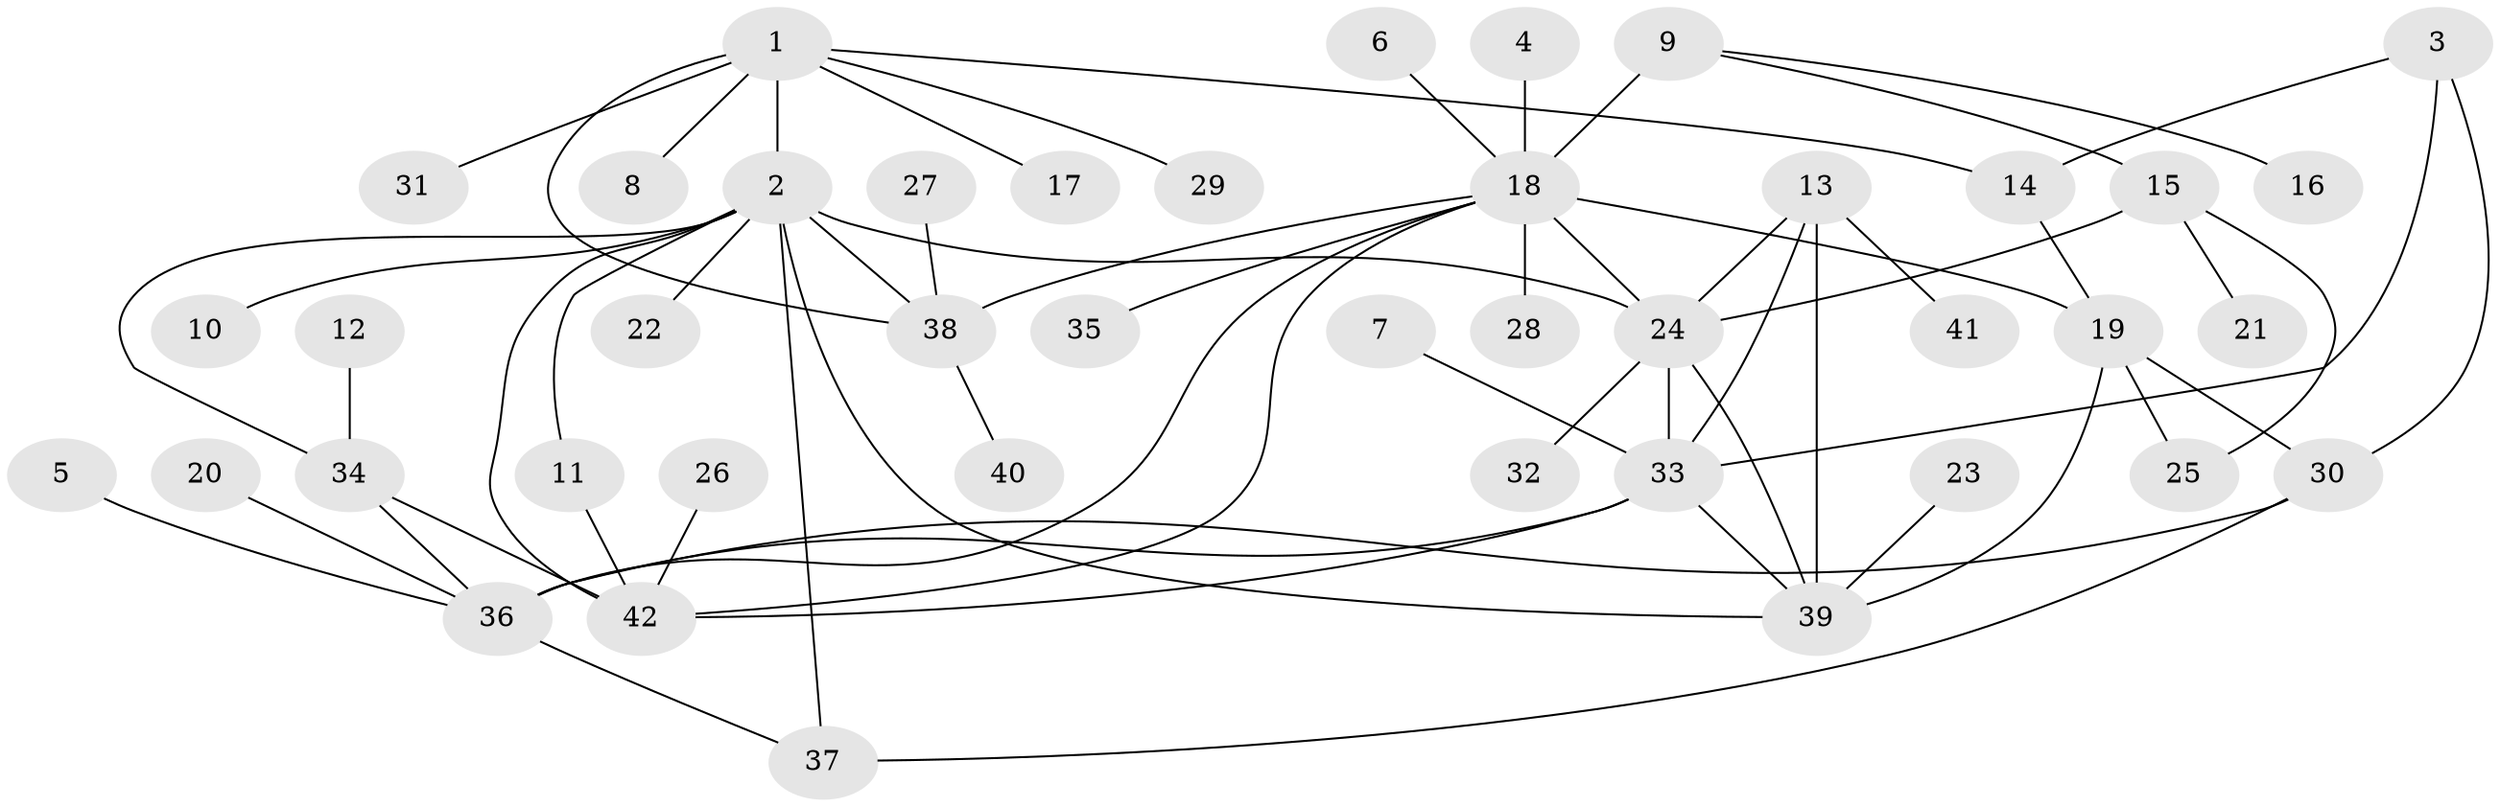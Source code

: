 // original degree distribution, {8: 0.012048192771084338, 7: 0.0963855421686747, 4: 0.04819277108433735, 6: 0.060240963855421686, 5: 0.03614457831325301, 10: 0.012048192771084338, 3: 0.08433734939759036, 2: 0.1686746987951807, 1: 0.4819277108433735}
// Generated by graph-tools (version 1.1) at 2025/50/03/09/25 03:50:29]
// undirected, 42 vertices, 62 edges
graph export_dot {
graph [start="1"]
  node [color=gray90,style=filled];
  1;
  2;
  3;
  4;
  5;
  6;
  7;
  8;
  9;
  10;
  11;
  12;
  13;
  14;
  15;
  16;
  17;
  18;
  19;
  20;
  21;
  22;
  23;
  24;
  25;
  26;
  27;
  28;
  29;
  30;
  31;
  32;
  33;
  34;
  35;
  36;
  37;
  38;
  39;
  40;
  41;
  42;
  1 -- 2 [weight=2.0];
  1 -- 8 [weight=1.0];
  1 -- 14 [weight=1.0];
  1 -- 17 [weight=1.0];
  1 -- 29 [weight=1.0];
  1 -- 31 [weight=1.0];
  1 -- 38 [weight=2.0];
  2 -- 10 [weight=1.0];
  2 -- 11 [weight=1.0];
  2 -- 22 [weight=1.0];
  2 -- 24 [weight=1.0];
  2 -- 34 [weight=1.0];
  2 -- 37 [weight=1.0];
  2 -- 38 [weight=1.0];
  2 -- 39 [weight=1.0];
  2 -- 42 [weight=2.0];
  3 -- 14 [weight=1.0];
  3 -- 30 [weight=1.0];
  3 -- 33 [weight=1.0];
  4 -- 18 [weight=1.0];
  5 -- 36 [weight=1.0];
  6 -- 18 [weight=1.0];
  7 -- 33 [weight=1.0];
  9 -- 15 [weight=1.0];
  9 -- 16 [weight=1.0];
  9 -- 18 [weight=3.0];
  11 -- 42 [weight=1.0];
  12 -- 34 [weight=1.0];
  13 -- 24 [weight=1.0];
  13 -- 33 [weight=1.0];
  13 -- 39 [weight=1.0];
  13 -- 41 [weight=1.0];
  14 -- 19 [weight=1.0];
  15 -- 21 [weight=1.0];
  15 -- 24 [weight=1.0];
  15 -- 25 [weight=1.0];
  18 -- 19 [weight=1.0];
  18 -- 24 [weight=1.0];
  18 -- 28 [weight=1.0];
  18 -- 35 [weight=1.0];
  18 -- 36 [weight=1.0];
  18 -- 38 [weight=1.0];
  18 -- 42 [weight=1.0];
  19 -- 25 [weight=1.0];
  19 -- 30 [weight=1.0];
  19 -- 39 [weight=1.0];
  20 -- 36 [weight=1.0];
  23 -- 39 [weight=1.0];
  24 -- 32 [weight=1.0];
  24 -- 33 [weight=1.0];
  24 -- 39 [weight=1.0];
  26 -- 42 [weight=1.0];
  27 -- 38 [weight=1.0];
  30 -- 36 [weight=1.0];
  30 -- 37 [weight=2.0];
  33 -- 36 [weight=1.0];
  33 -- 39 [weight=1.0];
  33 -- 42 [weight=1.0];
  34 -- 36 [weight=1.0];
  34 -- 42 [weight=2.0];
  36 -- 37 [weight=2.0];
  38 -- 40 [weight=1.0];
}
